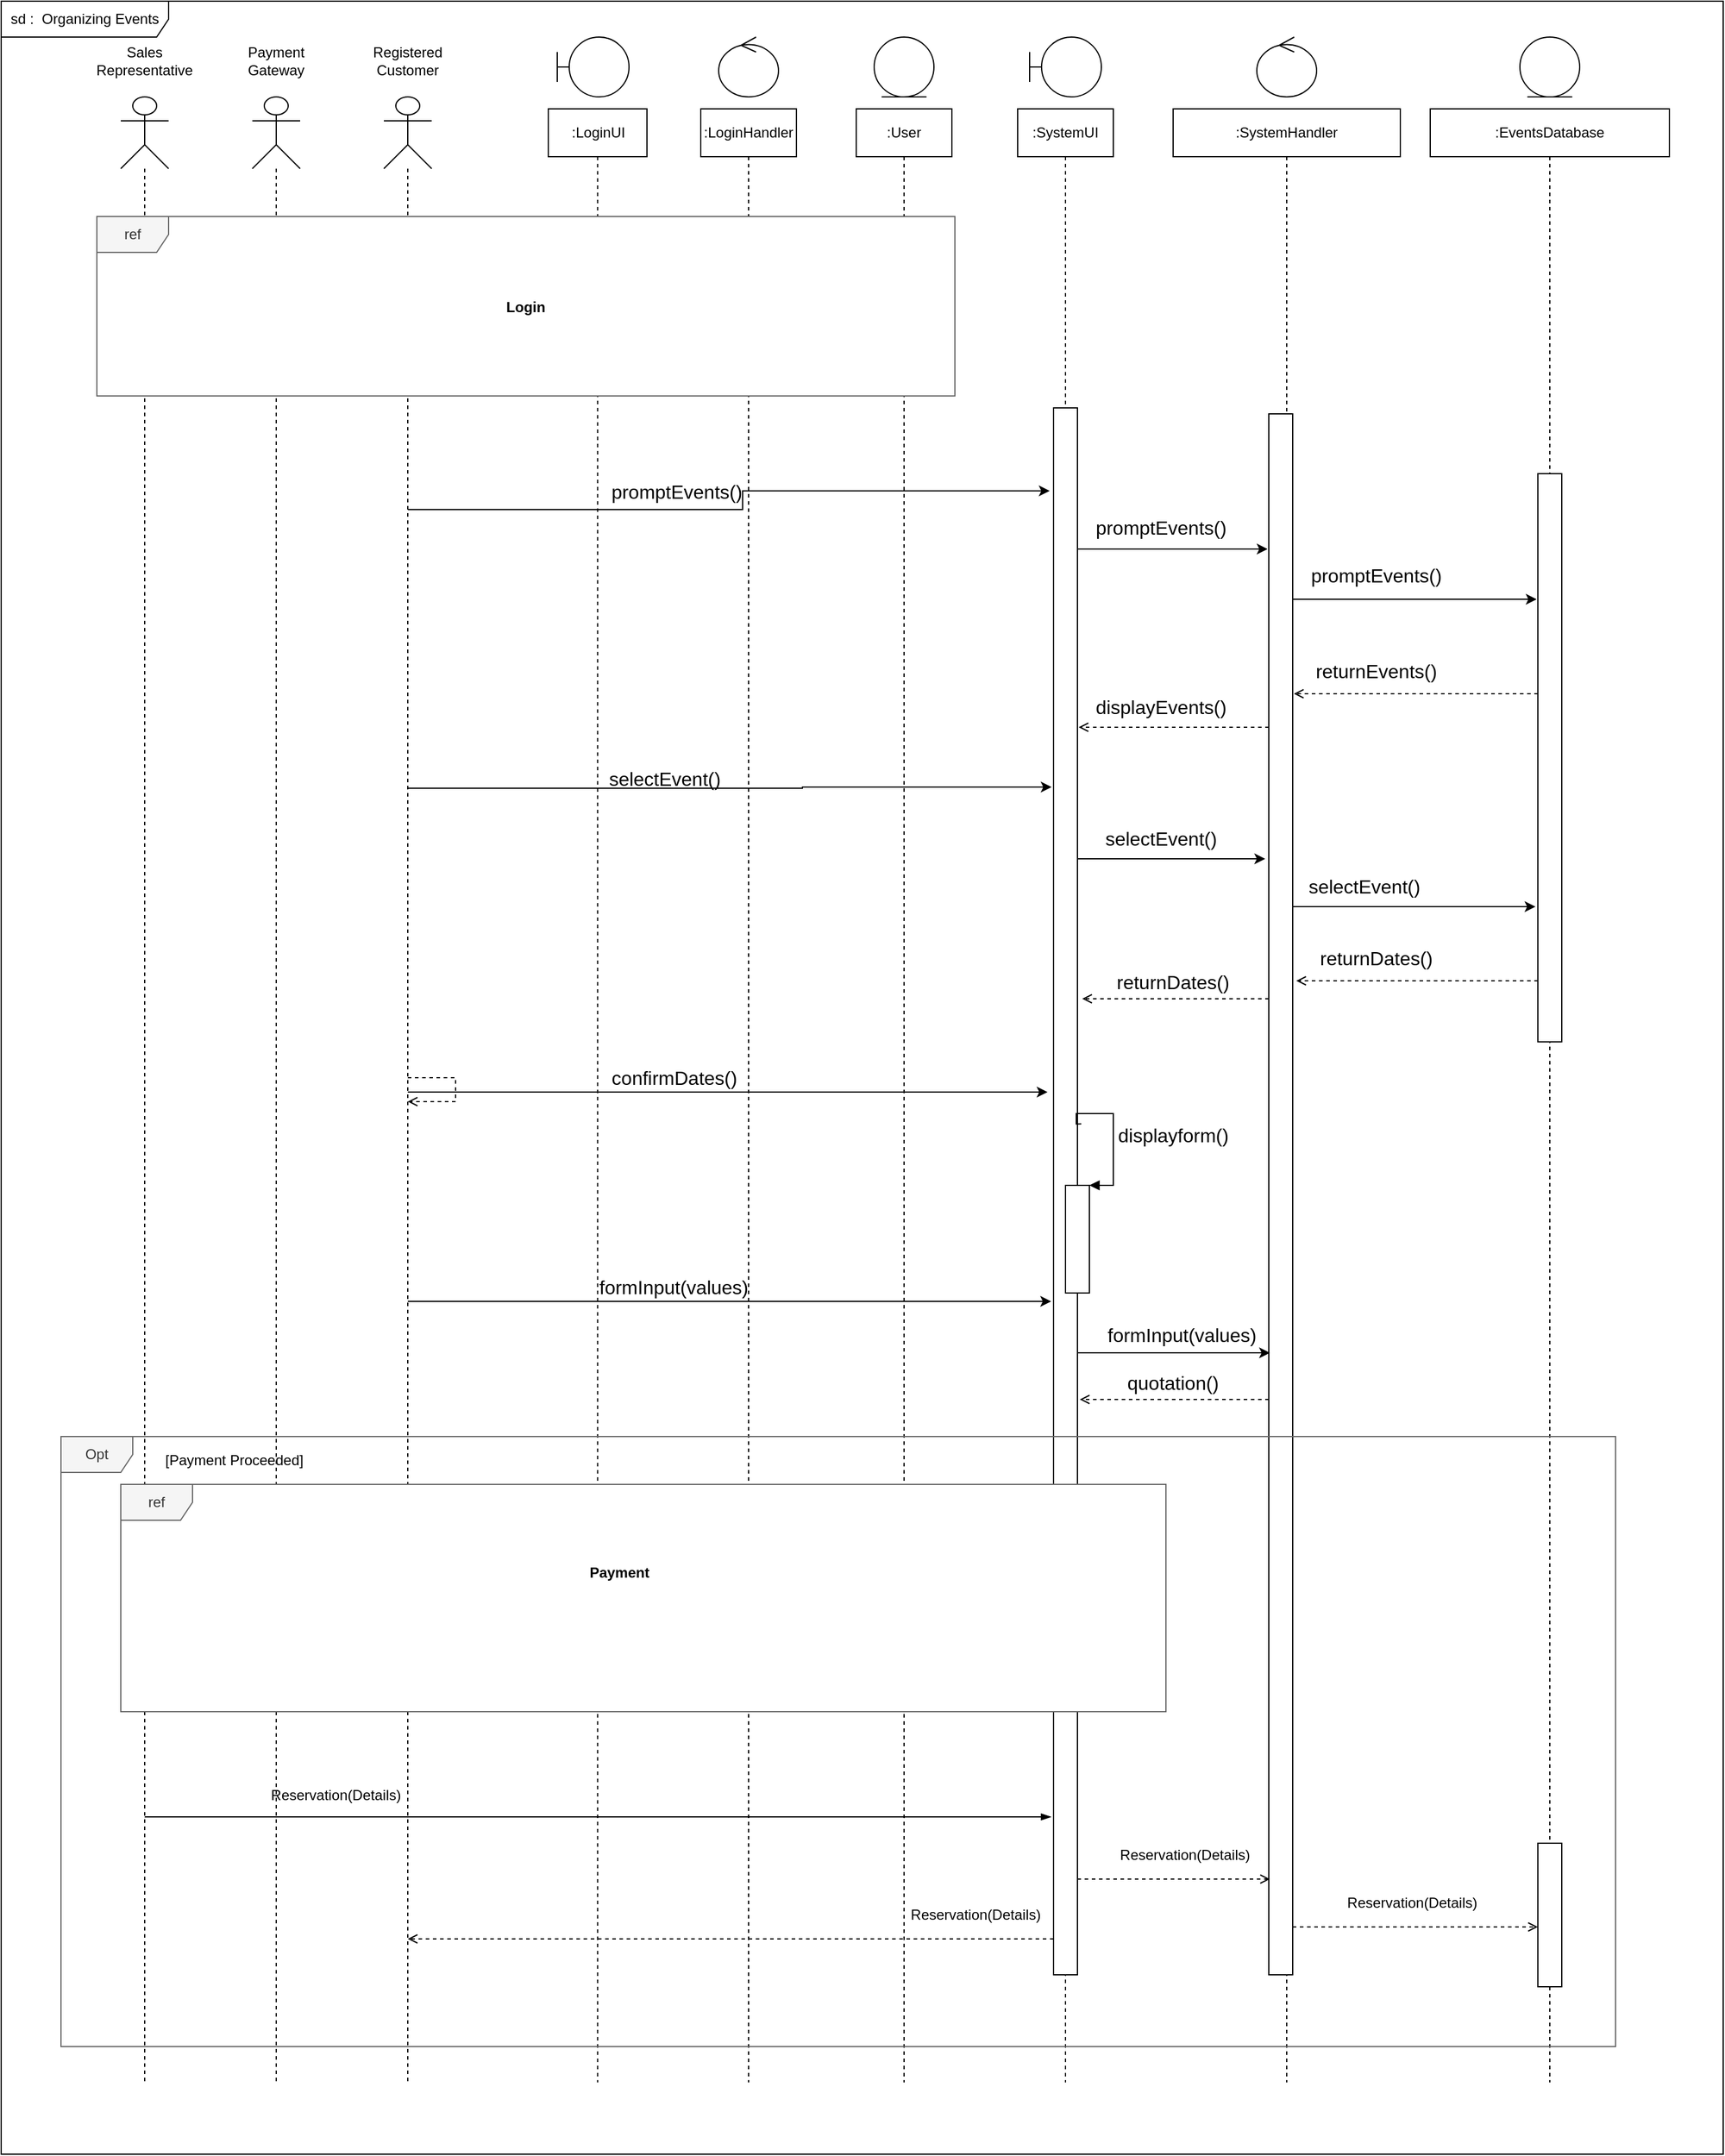<mxfile version="13.9.9" type="device"><diagram id="MM2VzjzEpCkVaZnjuqH0" name="Page-1"><mxGraphModel dx="2926" dy="2394" grid="1" gridSize="10" guides="1" tooltips="1" connect="1" arrows="1" fold="1" page="1" pageScale="1" pageWidth="850" pageHeight="1100" math="0" shadow="0"><root><mxCell id="0"/><mxCell id="1" parent="0"/><mxCell id="wEDoDtWO7Nhr-woF8UA--5" value="" style="ellipse;shape=umlControl;whiteSpace=wrap;html=1;" parent="1" vertex="1"><mxGeometry x="570" y="-30" width="50" height="50" as="geometry"/></mxCell><mxCell id="wEDoDtWO7Nhr-woF8UA--6" value="" style="shape=umlBoundary;whiteSpace=wrap;html=1;" parent="1" vertex="1"><mxGeometry x="435" y="-30" width="60" height="50" as="geometry"/></mxCell><mxCell id="wEDoDtWO7Nhr-woF8UA--7" value=":LoginHandler" style="shape=umlLifeline;perimeter=lifelinePerimeter;whiteSpace=wrap;html=1;container=1;collapsible=0;recursiveResize=0;outlineConnect=0;" parent="1" vertex="1"><mxGeometry x="555" y="30" width="80" height="1650" as="geometry"/></mxCell><mxCell id="wEDoDtWO7Nhr-woF8UA--8" value=":User" style="shape=umlLifeline;perimeter=lifelinePerimeter;whiteSpace=wrap;html=1;container=1;collapsible=0;recursiveResize=0;outlineConnect=0;" parent="1" vertex="1"><mxGeometry x="685" y="30" width="80" height="1650" as="geometry"/></mxCell><mxCell id="wEDoDtWO7Nhr-woF8UA--9" value="" style="ellipse;shape=umlEntity;whiteSpace=wrap;html=1;" parent="1" vertex="1"><mxGeometry x="700" y="-30" width="50" height="50" as="geometry"/></mxCell><mxCell id="wEDoDtWO7Nhr-woF8UA--69" style="edgeStyle=orthogonalEdgeStyle;rounded=0;orthogonalLoop=1;jettySize=auto;html=1;entryX=-0.162;entryY=0.053;entryDx=0;entryDy=0;entryPerimeter=0;fontSize=16;" parent="1" source="wEDoDtWO7Nhr-woF8UA--10" target="wEDoDtWO7Nhr-woF8UA--22" edge="1"><mxGeometry relative="1" as="geometry"><Array as="points"><mxPoint x="590" y="365"/></Array></mxGeometry></mxCell><mxCell id="wEDoDtWO7Nhr-woF8UA--74" style="edgeStyle=orthogonalEdgeStyle;rounded=0;orthogonalLoop=1;jettySize=auto;html=1;entryX=-0.08;entryY=0.242;entryDx=0;entryDy=0;entryPerimeter=0;fontSize=16;" parent="1" source="wEDoDtWO7Nhr-woF8UA--10" target="wEDoDtWO7Nhr-woF8UA--22" edge="1"><mxGeometry relative="1" as="geometry"><Array as="points"><mxPoint x="640" y="598"/></Array></mxGeometry></mxCell><mxCell id="wEDoDtWO7Nhr-woF8UA--88" style="edgeStyle=orthogonalEdgeStyle;rounded=0;orthogonalLoop=1;jettySize=auto;html=1;fontSize=16;" parent="1" source="wEDoDtWO7Nhr-woF8UA--10" edge="1"><mxGeometry relative="1" as="geometry"><Array as="points"><mxPoint x="520" y="852"/><mxPoint x="520" y="852"/></Array><mxPoint x="845" y="852" as="targetPoint"/></mxGeometry></mxCell><mxCell id="wEDoDtWO7Nhr-woF8UA--93" style="edgeStyle=orthogonalEdgeStyle;rounded=0;orthogonalLoop=1;jettySize=auto;html=1;fontSize=16;" parent="1" source="wEDoDtWO7Nhr-woF8UA--10" edge="1"><mxGeometry relative="1" as="geometry"><Array as="points"><mxPoint x="530" y="1027"/><mxPoint x="530" y="1027"/></Array><mxPoint x="848" y="1027" as="targetPoint"/></mxGeometry></mxCell><mxCell id="wEDoDtWO7Nhr-woF8UA--10" value="" style="shape=umlLifeline;participant=umlActor;perimeter=lifelinePerimeter;whiteSpace=wrap;html=1;container=1;collapsible=0;recursiveResize=0;verticalAlign=top;spacingTop=36;outlineConnect=0;size=60;" parent="1" vertex="1"><mxGeometry x="290" y="20" width="40" height="1660" as="geometry"/></mxCell><mxCell id="wEDoDtWO7Nhr-woF8UA--11" value="Registered Customer" style="text;html=1;strokeColor=none;fillColor=none;align=center;verticalAlign=middle;whiteSpace=wrap;rounded=0;" parent="1" vertex="1"><mxGeometry x="290" y="-20" width="40" height="20" as="geometry"/></mxCell><mxCell id="Z0lSrG2LR7OQN8qzO2wQ-70" style="edgeStyle=orthogonalEdgeStyle;rounded=0;orthogonalLoop=1;jettySize=auto;html=1;endArrow=blockThin;endFill=1;strokeWidth=1;" edge="1" parent="1" source="wEDoDtWO7Nhr-woF8UA--12"><mxGeometry relative="1" as="geometry"><mxPoint x="848" y="1458" as="targetPoint"/><Array as="points"><mxPoint x="340" y="1458"/><mxPoint x="340" y="1458"/></Array></mxGeometry></mxCell><mxCell id="wEDoDtWO7Nhr-woF8UA--12" value="" style="shape=umlLifeline;participant=umlActor;perimeter=lifelinePerimeter;whiteSpace=wrap;html=1;container=1;collapsible=0;recursiveResize=0;verticalAlign=top;spacingTop=36;outlineConnect=0;size=60;" parent="1" vertex="1"><mxGeometry x="70" y="20" width="40" height="1660" as="geometry"/></mxCell><mxCell id="wEDoDtWO7Nhr-woF8UA--13" value="Sales Representative" style="text;html=1;strokeColor=none;fillColor=none;align=center;verticalAlign=middle;whiteSpace=wrap;rounded=0;" parent="1" vertex="1"><mxGeometry x="70" y="-20" width="40" height="20" as="geometry"/></mxCell><mxCell id="wEDoDtWO7Nhr-woF8UA--14" value="" style="shape=umlLifeline;participant=umlActor;perimeter=lifelinePerimeter;whiteSpace=wrap;html=1;container=1;collapsible=0;recursiveResize=0;verticalAlign=top;spacingTop=36;outlineConnect=0;size=60;" parent="1" vertex="1"><mxGeometry x="180" y="20" width="40" height="1660" as="geometry"/></mxCell><mxCell id="wEDoDtWO7Nhr-woF8UA--15" value="Payment Gateway" style="text;html=1;strokeColor=none;fillColor=none;align=center;verticalAlign=middle;whiteSpace=wrap;rounded=0;" parent="1" vertex="1"><mxGeometry x="180" y="-20" width="40" height="20" as="geometry"/></mxCell><mxCell id="wEDoDtWO7Nhr-woF8UA--20" value=":SystemUI" style="shape=umlLifeline;perimeter=lifelinePerimeter;whiteSpace=wrap;html=1;container=1;collapsible=0;recursiveResize=0;outlineConnect=0;" parent="1" vertex="1"><mxGeometry x="820" y="30" width="80" height="1650" as="geometry"/></mxCell><mxCell id="wEDoDtWO7Nhr-woF8UA--22" value="" style="html=1;points=[];perimeter=orthogonalPerimeter;shadow=0;fillColor=#FFFFFF;gradientColor=none;fontSize=16;" parent="wEDoDtWO7Nhr-woF8UA--20" vertex="1"><mxGeometry x="30" y="250" width="20" height="1310" as="geometry"/></mxCell><mxCell id="wEDoDtWO7Nhr-woF8UA--91" value="" style="html=1;points=[];perimeter=orthogonalPerimeter;shadow=0;fillColor=#FFFFFF;gradientColor=none;fontSize=16;" parent="wEDoDtWO7Nhr-woF8UA--20" vertex="1"><mxGeometry x="40" y="900" width="20" height="90" as="geometry"/></mxCell><mxCell id="wEDoDtWO7Nhr-woF8UA--92" value="displayform()" style="edgeStyle=orthogonalEdgeStyle;html=1;align=left;spacingLeft=2;endArrow=block;rounded=0;entryX=1;entryY=0;fontSize=16;exitX=1.16;exitY=0.457;exitDx=0;exitDy=0;exitPerimeter=0;" parent="wEDoDtWO7Nhr-woF8UA--20" source="wEDoDtWO7Nhr-woF8UA--22" target="wEDoDtWO7Nhr-woF8UA--91" edge="1"><mxGeometry relative="1" as="geometry"><mxPoint x="49" y="800" as="sourcePoint"/><Array as="points"><mxPoint x="49" y="849"/><mxPoint x="49" y="840"/><mxPoint x="80" y="840"/><mxPoint x="80" y="900"/></Array></mxGeometry></mxCell><mxCell id="wEDoDtWO7Nhr-woF8UA--21" value="" style="shape=umlBoundary;whiteSpace=wrap;html=1;" parent="1" vertex="1"><mxGeometry x="830" y="-30" width="60" height="50" as="geometry"/></mxCell><mxCell id="wEDoDtWO7Nhr-woF8UA--25" value="" style="ellipse;shape=umlControl;whiteSpace=wrap;html=1;" parent="1" vertex="1"><mxGeometry x="1020" y="-30" width="50" height="50" as="geometry"/></mxCell><mxCell id="wEDoDtWO7Nhr-woF8UA--26" value=":SystemHandler" style="shape=umlLifeline;perimeter=lifelinePerimeter;whiteSpace=wrap;html=1;container=1;collapsible=0;recursiveResize=0;outlineConnect=0;" parent="1" vertex="1"><mxGeometry x="950" y="30" width="190" height="1650" as="geometry"/></mxCell><mxCell id="wEDoDtWO7Nhr-woF8UA--31" value="" style="html=1;points=[];perimeter=orthogonalPerimeter;shadow=0;fillColor=#FFFFFF;gradientColor=none;fontSize=16;" parent="wEDoDtWO7Nhr-woF8UA--26" vertex="1"><mxGeometry x="80" y="255" width="20" height="1305" as="geometry"/></mxCell><mxCell id="wEDoDtWO7Nhr-woF8UA--77" value="selectEvent()" style="text;html=1;strokeColor=none;fillColor=none;align=center;verticalAlign=middle;whiteSpace=wrap;rounded=0;shadow=0;fontSize=16;" parent="wEDoDtWO7Nhr-woF8UA--26" vertex="1"><mxGeometry x="140" y="640" width="40" height="20" as="geometry"/></mxCell><mxCell id="wEDoDtWO7Nhr-woF8UA--79" value="returnDates()" style="text;html=1;strokeColor=none;fillColor=none;align=center;verticalAlign=middle;whiteSpace=wrap;rounded=0;shadow=0;fontSize=16;" parent="wEDoDtWO7Nhr-woF8UA--26" vertex="1"><mxGeometry x="150" y="700" width="40" height="20" as="geometry"/></mxCell><mxCell id="tC0w6C1qG0H_AuWsDkV0-2" value="formInput(values)" style="text;html=1;strokeColor=none;fillColor=none;align=center;verticalAlign=middle;whiteSpace=wrap;rounded=0;shadow=0;fontSize=16;" parent="wEDoDtWO7Nhr-woF8UA--26" vertex="1"><mxGeometry x="-10" y="1020" width="35" height="10" as="geometry"/></mxCell><mxCell id="wEDoDtWO7Nhr-woF8UA--27" value="" style="ellipse;shape=umlEntity;whiteSpace=wrap;html=1;" parent="1" vertex="1"><mxGeometry x="1240" y="-30" width="50" height="50" as="geometry"/></mxCell><mxCell id="wEDoDtWO7Nhr-woF8UA--28" value=":EventsDatabase" style="shape=umlLifeline;perimeter=lifelinePerimeter;whiteSpace=wrap;html=1;container=1;collapsible=0;recursiveResize=0;outlineConnect=0;" parent="1" vertex="1"><mxGeometry x="1165" y="30" width="200" height="1650" as="geometry"/></mxCell><mxCell id="wEDoDtWO7Nhr-woF8UA--32" value="" style="html=1;points=[];perimeter=orthogonalPerimeter;shadow=0;fillColor=#FFFFFF;gradientColor=none;fontSize=16;" parent="wEDoDtWO7Nhr-woF8UA--28" vertex="1"><mxGeometry x="90" y="305" width="20" height="475" as="geometry"/></mxCell><mxCell id="Z0lSrG2LR7OQN8qzO2wQ-80" value="" style="html=1;points=[];perimeter=orthogonalPerimeter;strokeWidth=1;" vertex="1" parent="wEDoDtWO7Nhr-woF8UA--28"><mxGeometry x="90" y="1450" width="20" height="120" as="geometry"/></mxCell><mxCell id="wEDoDtWO7Nhr-woF8UA--30" value="promptEvents()" style="text;html=1;strokeColor=none;fillColor=none;align=center;verticalAlign=middle;whiteSpace=wrap;rounded=0;shadow=0;fontSize=16;" parent="1" vertex="1"><mxGeometry x="515" y="340" width="40" height="20" as="geometry"/></mxCell><mxCell id="wEDoDtWO7Nhr-woF8UA--34" value="promptEvents()" style="text;html=1;strokeColor=none;fillColor=none;align=center;verticalAlign=middle;whiteSpace=wrap;rounded=0;shadow=0;fontSize=16;" parent="1" vertex="1"><mxGeometry x="920" y="370" width="40" height="20" as="geometry"/></mxCell><mxCell id="wEDoDtWO7Nhr-woF8UA--37" value="promptEvents()" style="text;html=1;strokeColor=none;fillColor=none;align=center;verticalAlign=middle;whiteSpace=wrap;rounded=0;shadow=0;fontSize=16;" parent="1" vertex="1"><mxGeometry x="1100" y="410" width="40" height="20" as="geometry"/></mxCell><mxCell id="wEDoDtWO7Nhr-woF8UA--39" value="displayEvents()" style="text;html=1;strokeColor=none;fillColor=none;align=center;verticalAlign=middle;whiteSpace=wrap;rounded=0;shadow=0;fontSize=16;" parent="1" vertex="1"><mxGeometry x="920" y="520" width="40" height="20" as="geometry"/></mxCell><mxCell id="wEDoDtWO7Nhr-woF8UA--50" value="returnEvents()" style="text;html=1;strokeColor=none;fillColor=none;align=center;verticalAlign=middle;whiteSpace=wrap;rounded=0;shadow=0;fontSize=16;" parent="1" vertex="1"><mxGeometry x="1100" y="490" width="40" height="20" as="geometry"/></mxCell><mxCell id="wEDoDtWO7Nhr-woF8UA--60" value="selectEvent()" style="text;html=1;strokeColor=none;fillColor=none;align=center;verticalAlign=middle;whiteSpace=wrap;rounded=0;shadow=0;fontSize=16;" parent="1" vertex="1"><mxGeometry x="505" y="580" width="40" height="20" as="geometry"/></mxCell><mxCell id="wEDoDtWO7Nhr-woF8UA--62" value="selectEvent()" style="text;html=1;strokeColor=none;fillColor=none;align=center;verticalAlign=middle;whiteSpace=wrap;rounded=0;shadow=0;fontSize=16;" parent="1" vertex="1"><mxGeometry x="920" y="630" width="40" height="20" as="geometry"/></mxCell><mxCell id="wEDoDtWO7Nhr-woF8UA--71" style="edgeStyle=orthogonalEdgeStyle;rounded=0;orthogonalLoop=1;jettySize=auto;html=1;fontSize=16;" parent="1" source="wEDoDtWO7Nhr-woF8UA--31" edge="1"><mxGeometry relative="1" as="geometry"><Array as="points"><mxPoint x="1254" y="440"/></Array><mxPoint x="1254" y="440" as="targetPoint"/></mxGeometry></mxCell><mxCell id="wEDoDtWO7Nhr-woF8UA--73" style="edgeStyle=orthogonalEdgeStyle;rounded=0;orthogonalLoop=1;jettySize=auto;html=1;fontSize=16;dashed=1;endArrow=open;endFill=0;" parent="1" source="wEDoDtWO7Nhr-woF8UA--31" edge="1"><mxGeometry relative="1" as="geometry"><Array as="points"><mxPoint x="950" y="547"/><mxPoint x="950" y="547"/></Array><mxPoint x="871" y="547" as="targetPoint"/></mxGeometry></mxCell><mxCell id="wEDoDtWO7Nhr-woF8UA--76" style="edgeStyle=orthogonalEdgeStyle;rounded=0;orthogonalLoop=1;jettySize=auto;html=1;fontSize=16;" parent="1" source="wEDoDtWO7Nhr-woF8UA--31" edge="1"><mxGeometry relative="1" as="geometry"><Array as="points"><mxPoint x="1253" y="697"/></Array><mxPoint x="1253" y="697" as="targetPoint"/></mxGeometry></mxCell><mxCell id="wEDoDtWO7Nhr-woF8UA--80" style="edgeStyle=orthogonalEdgeStyle;rounded=0;orthogonalLoop=1;jettySize=auto;html=1;fontSize=16;" parent="1" source="wEDoDtWO7Nhr-woF8UA--22" edge="1"><mxGeometry relative="1" as="geometry"><Array as="points"><mxPoint x="920" y="657"/><mxPoint x="920" y="657"/></Array><mxPoint x="1027" y="657" as="targetPoint"/></mxGeometry></mxCell><mxCell id="wEDoDtWO7Nhr-woF8UA--82" style="edgeStyle=orthogonalEdgeStyle;rounded=0;orthogonalLoop=1;jettySize=auto;html=1;fontSize=16;dashed=1;endArrow=open;endFill=0;" parent="1" source="wEDoDtWO7Nhr-woF8UA--31" edge="1"><mxGeometry relative="1" as="geometry"><Array as="points"><mxPoint x="874" y="774"/></Array><mxPoint x="874" y="774" as="targetPoint"/></mxGeometry></mxCell><mxCell id="wEDoDtWO7Nhr-woF8UA--87" value="returnDates()" style="text;html=1;strokeColor=none;fillColor=none;align=center;verticalAlign=middle;whiteSpace=wrap;rounded=0;shadow=0;fontSize=16;" parent="1" vertex="1"><mxGeometry x="930" y="750" width="40" height="20" as="geometry"/></mxCell><mxCell id="wEDoDtWO7Nhr-woF8UA--89" value="confirmDates()" style="text;html=1;strokeColor=none;fillColor=none;align=center;verticalAlign=middle;whiteSpace=wrap;rounded=0;shadow=0;fontSize=16;" parent="1" vertex="1"><mxGeometry x="512.5" y="830" width="40" height="20" as="geometry"/></mxCell><mxCell id="wEDoDtWO7Nhr-woF8UA--94" value="formInput(values)" style="text;html=1;strokeColor=none;fillColor=none;align=center;verticalAlign=middle;whiteSpace=wrap;rounded=0;shadow=0;fontSize=16;" parent="1" vertex="1"><mxGeometry x="515" y="1010" width="35" height="10" as="geometry"/></mxCell><mxCell id="tC0w6C1qG0H_AuWsDkV0-1" style="edgeStyle=orthogonalEdgeStyle;rounded=0;orthogonalLoop=1;jettySize=auto;html=1;" parent="1" source="wEDoDtWO7Nhr-woF8UA--22" edge="1"><mxGeometry relative="1" as="geometry"><mxPoint x="1031" y="1070" as="targetPoint"/><Array as="points"><mxPoint x="1031" y="1070"/></Array></mxGeometry></mxCell><mxCell id="tC0w6C1qG0H_AuWsDkV0-4" value="quotation()" style="text;html=1;strokeColor=none;fillColor=none;align=center;verticalAlign=middle;whiteSpace=wrap;rounded=0;fontSize=16;" parent="1" vertex="1"><mxGeometry x="920" y="1080" width="60" height="30" as="geometry"/></mxCell><mxCell id="Z0lSrG2LR7OQN8qzO2wQ-4" style="edgeStyle=orthogonalEdgeStyle;rounded=0;orthogonalLoop=1;jettySize=auto;html=1;dashed=1;endArrow=open;endFill=0;" edge="1" parent="1" source="wEDoDtWO7Nhr-woF8UA--32"><mxGeometry relative="1" as="geometry"><mxPoint x="1051" y="519" as="targetPoint"/><Array as="points"><mxPoint x="1130" y="519"/><mxPoint x="1130" y="519"/></Array></mxGeometry></mxCell><mxCell id="Z0lSrG2LR7OQN8qzO2wQ-6" style="edgeStyle=orthogonalEdgeStyle;rounded=0;orthogonalLoop=1;jettySize=auto;html=1;" edge="1" parent="1" source="wEDoDtWO7Nhr-woF8UA--22"><mxGeometry relative="1" as="geometry"><mxPoint x="1029" y="398" as="targetPoint"/><Array as="points"><mxPoint x="1029" y="398"/></Array></mxGeometry></mxCell><mxCell id="Z0lSrG2LR7OQN8qzO2wQ-7" value=":LoginUI" style="shape=umlLifeline;perimeter=lifelinePerimeter;whiteSpace=wrap;html=1;container=1;collapsible=0;recursiveResize=0;outlineConnect=0;" vertex="1" parent="1"><mxGeometry x="427.5" y="30" width="82.5" height="1650" as="geometry"/></mxCell><mxCell id="Z0lSrG2LR7OQN8qzO2wQ-11" style="edgeStyle=orthogonalEdgeStyle;rounded=0;orthogonalLoop=1;jettySize=auto;html=1;dashed=1;endArrow=open;endFill=0;" edge="1" parent="1" source="wEDoDtWO7Nhr-woF8UA--31"><mxGeometry relative="1" as="geometry"><mxPoint x="872" y="1109" as="targetPoint"/><Array as="points"><mxPoint x="990" y="1109"/><mxPoint x="990" y="1109"/></Array></mxGeometry></mxCell><mxCell id="Z0lSrG2LR7OQN8qzO2wQ-58" value="ref" style="shape=umlFrame;whiteSpace=wrap;html=1;fillColor=#f5f5f5;strokeColor=#666666;fontColor=#333333;shadow=0;swimlaneFillColor=#ffffff;" vertex="1" parent="1"><mxGeometry x="50" y="120" width="717.5" height="150" as="geometry"/></mxCell><mxCell id="Z0lSrG2LR7OQN8qzO2wQ-66" value="ref" style="shape=umlFrame;whiteSpace=wrap;html=1;fillColor=#f5f5f5;strokeColor=#666666;fontColor=#333333;shadow=0;swimlaneFillColor=#ffffff;" vertex="1" parent="1"><mxGeometry x="70" y="1180" width="874" height="190" as="geometry"/></mxCell><mxCell id="Z0lSrG2LR7OQN8qzO2wQ-67" value="Payment " style="text;align=center;fontStyle=1;verticalAlign=middle;spacingLeft=3;spacingRight=3;strokeColor=none;rotatable=0;points=[[0,0.5],[1,0.5]];portConstraint=eastwest;" vertex="1" parent="1"><mxGeometry x="448.75" y="1240" width="80" height="26" as="geometry"/></mxCell><mxCell id="Z0lSrG2LR7OQN8qzO2wQ-68" value="Login" style="text;align=center;fontStyle=1;verticalAlign=middle;spacingLeft=3;spacingRight=3;strokeColor=none;rotatable=0;points=[[0,0.5],[1,0.5]];portConstraint=eastwest;" vertex="1" parent="1"><mxGeometry x="368.75" y="182" width="80" height="26" as="geometry"/></mxCell><mxCell id="Z0lSrG2LR7OQN8qzO2wQ-69" value="Opt" style="shape=umlFrame;whiteSpace=wrap;html=1;fillColor=#f5f5f5;strokeColor=#666666;fontColor=#333333;shadow=0;swimlaneFillColor=none;" vertex="1" parent="1"><mxGeometry x="20" y="1140" width="1300" height="510" as="geometry"/></mxCell><mxCell id="Z0lSrG2LR7OQN8qzO2wQ-71" value="Reservation(Details)" style="text;html=1;strokeColor=none;fillColor=none;align=center;verticalAlign=middle;whiteSpace=wrap;rounded=0;" vertex="1" parent="1"><mxGeometry x="230" y="1430" width="40" height="20" as="geometry"/></mxCell><mxCell id="Z0lSrG2LR7OQN8qzO2wQ-75" style="edgeStyle=orthogonalEdgeStyle;rounded=0;orthogonalLoop=1;jettySize=auto;html=1;endArrow=open;endFill=0;strokeWidth=1;dashed=1;" edge="1" parent="1" source="wEDoDtWO7Nhr-woF8UA--32"><mxGeometry relative="1" as="geometry"><mxPoint x="1053" y="759" as="targetPoint"/><Array as="points"><mxPoint x="1200" y="759"/><mxPoint x="1200" y="759"/></Array></mxGeometry></mxCell><mxCell id="Z0lSrG2LR7OQN8qzO2wQ-78" style="edgeStyle=orthogonalEdgeStyle;rounded=0;orthogonalLoop=1;jettySize=auto;html=1;dashed=1;endArrow=open;endFill=0;strokeWidth=1;" edge="1" parent="1" source="wEDoDtWO7Nhr-woF8UA--22"><mxGeometry relative="1" as="geometry"><mxPoint x="1031" y="1510" as="targetPoint"/><Array as="points"><mxPoint x="1031" y="1510"/></Array></mxGeometry></mxCell><mxCell id="Z0lSrG2LR7OQN8qzO2wQ-82" style="edgeStyle=orthogonalEdgeStyle;rounded=0;orthogonalLoop=1;jettySize=auto;html=1;dashed=1;endArrow=open;endFill=0;strokeWidth=1;" edge="1" parent="1" source="wEDoDtWO7Nhr-woF8UA--31" target="Z0lSrG2LR7OQN8qzO2wQ-80"><mxGeometry relative="1" as="geometry"><Array as="points"><mxPoint x="1150" y="1550"/><mxPoint x="1150" y="1550"/></Array></mxGeometry></mxCell><mxCell id="Z0lSrG2LR7OQN8qzO2wQ-84" style="edgeStyle=orthogonalEdgeStyle;rounded=0;orthogonalLoop=1;jettySize=auto;html=1;exitX=0.5;exitY=1;exitDx=0;exitDy=0;dashed=1;endArrow=open;endFill=0;strokeWidth=1;" edge="1" parent="1"><mxGeometry relative="1" as="geometry"><mxPoint x="1150" y="1500" as="sourcePoint"/><mxPoint x="1150" y="1500" as="targetPoint"/></mxGeometry></mxCell><mxCell id="Z0lSrG2LR7OQN8qzO2wQ-87" value="Reservation(Details)" style="text;html=1;strokeColor=none;fillColor=none;align=center;verticalAlign=middle;whiteSpace=wrap;rounded=0;" vertex="1" parent="1"><mxGeometry x="940" y="1480" width="40" height="20" as="geometry"/></mxCell><mxCell id="Z0lSrG2LR7OQN8qzO2wQ-89" value="Reservation(Details)" style="text;html=1;strokeColor=none;fillColor=none;align=center;verticalAlign=middle;whiteSpace=wrap;rounded=0;" vertex="1" parent="1"><mxGeometry x="1130" y="1520" width="40" height="20" as="geometry"/></mxCell><mxCell id="Z0lSrG2LR7OQN8qzO2wQ-93" value="Reservation(Details)" style="text;html=1;strokeColor=none;fillColor=none;align=center;verticalAlign=middle;whiteSpace=wrap;rounded=0;" vertex="1" parent="1"><mxGeometry x="765" y="1530" width="40" height="20" as="geometry"/></mxCell><mxCell id="Z0lSrG2LR7OQN8qzO2wQ-95" style="edgeStyle=orthogonalEdgeStyle;rounded=0;orthogonalLoop=1;jettySize=auto;html=1;dashed=1;endArrow=open;endFill=0;strokeWidth=1;" edge="1" parent="1" source="wEDoDtWO7Nhr-woF8UA--22" target="wEDoDtWO7Nhr-woF8UA--10"><mxGeometry relative="1" as="geometry"><Array as="points"><mxPoint x="490" y="1560"/><mxPoint x="490" y="1560"/></Array></mxGeometry></mxCell><mxCell id="Z0lSrG2LR7OQN8qzO2wQ-98" value="[Payment Proceeded]" style="text;html=1;strokeColor=none;fillColor=none;align=center;verticalAlign=middle;whiteSpace=wrap;rounded=0;" vertex="1" parent="1"><mxGeometry x="100" y="1150" width="130" height="20" as="geometry"/></mxCell><mxCell id="Z0lSrG2LR7OQN8qzO2wQ-99" style="edgeStyle=orthogonalEdgeStyle;rounded=0;orthogonalLoop=1;jettySize=auto;html=1;dashed=1;endArrow=open;endFill=0;strokeWidth=1;" edge="1" parent="1" source="wEDoDtWO7Nhr-woF8UA--10" target="wEDoDtWO7Nhr-woF8UA--10"><mxGeometry relative="1" as="geometry"/></mxCell><mxCell id="Z0lSrG2LR7OQN8qzO2wQ-100" value="sd :&amp;nbsp; Organizing Events" style="shape=umlFrame;whiteSpace=wrap;html=1;strokeWidth=1;width=140;height=30;" vertex="1" parent="1"><mxGeometry x="-30" y="-60" width="1440" height="1800" as="geometry"/></mxCell></root></mxGraphModel></diagram></mxfile>